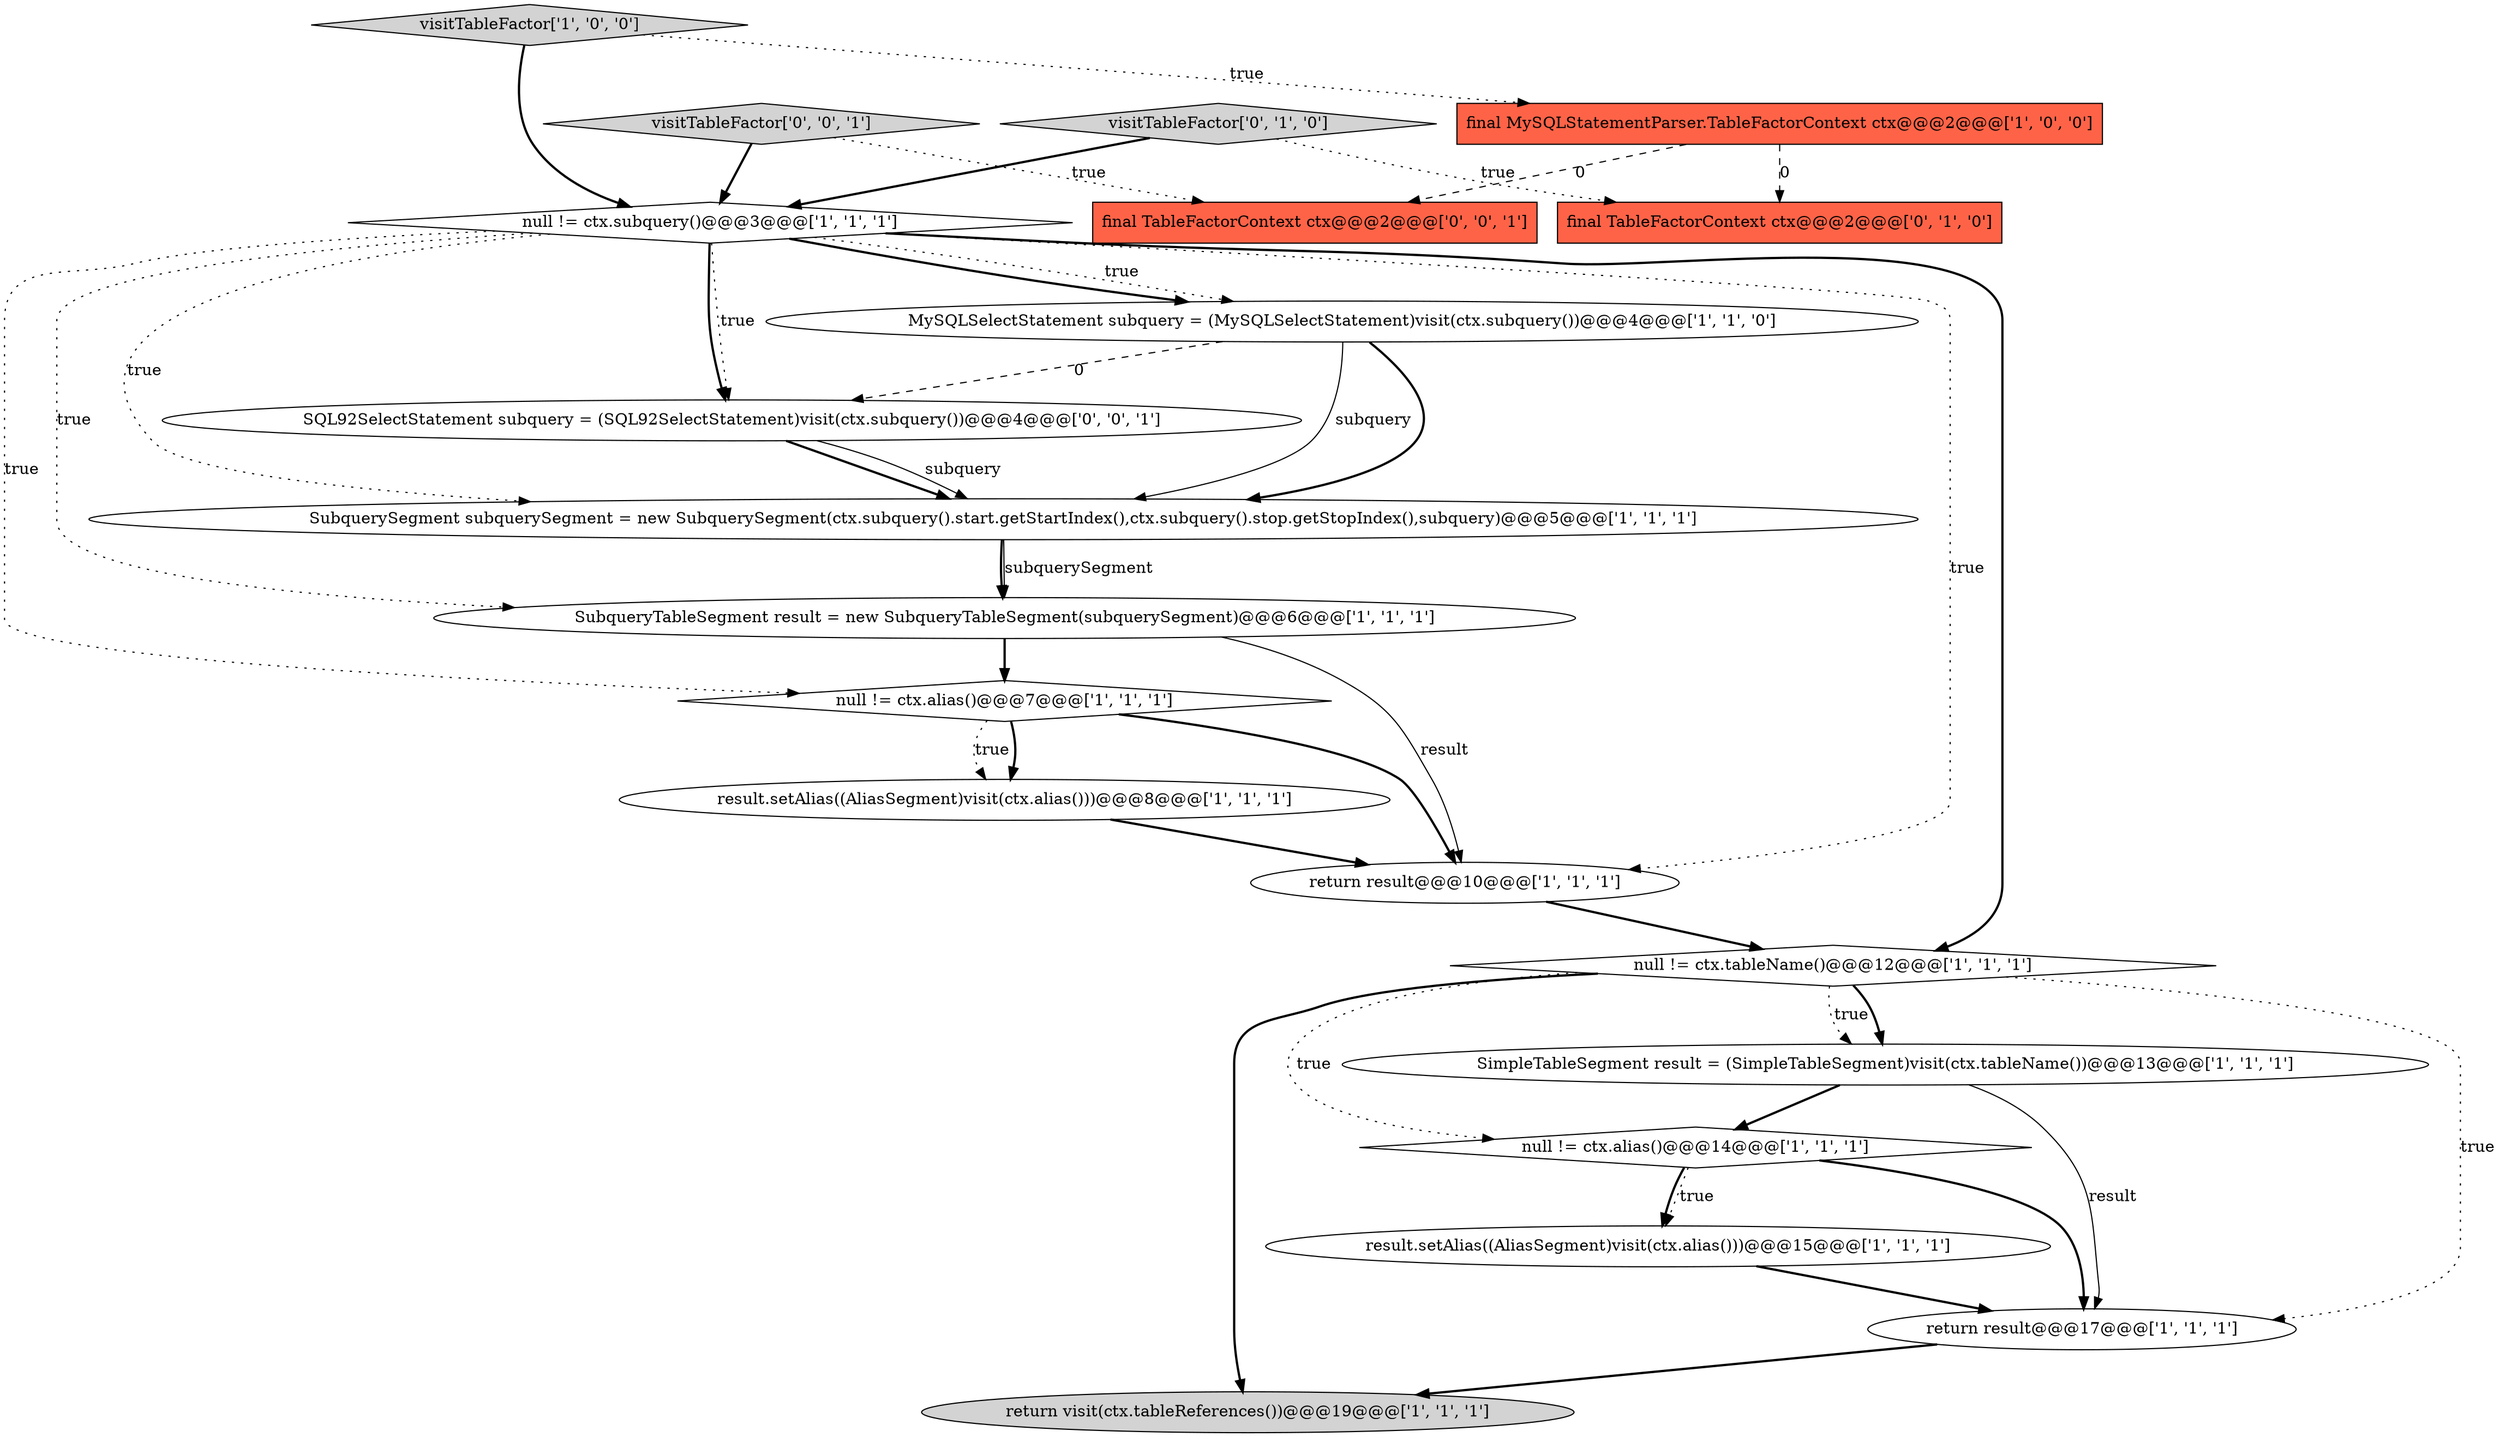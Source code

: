 digraph {
3 [style = filled, label = "SimpleTableSegment result = (SimpleTableSegment)visit(ctx.tableName())@@@13@@@['1', '1', '1']", fillcolor = white, shape = ellipse image = "AAA0AAABBB1BBB"];
0 [style = filled, label = "return visit(ctx.tableReferences())@@@19@@@['1', '1', '1']", fillcolor = lightgray, shape = ellipse image = "AAA0AAABBB1BBB"];
13 [style = filled, label = "return result@@@10@@@['1', '1', '1']", fillcolor = white, shape = ellipse image = "AAA0AAABBB1BBB"];
6 [style = filled, label = "null != ctx.alias()@@@14@@@['1', '1', '1']", fillcolor = white, shape = diamond image = "AAA0AAABBB1BBB"];
8 [style = filled, label = "MySQLSelectStatement subquery = (MySQLSelectStatement)visit(ctx.subquery())@@@4@@@['1', '1', '0']", fillcolor = white, shape = ellipse image = "AAA0AAABBB1BBB"];
9 [style = filled, label = "visitTableFactor['1', '0', '0']", fillcolor = lightgray, shape = diamond image = "AAA0AAABBB1BBB"];
18 [style = filled, label = "final TableFactorContext ctx@@@2@@@['0', '0', '1']", fillcolor = tomato, shape = box image = "AAA0AAABBB3BBB"];
2 [style = filled, label = "null != ctx.tableName()@@@12@@@['1', '1', '1']", fillcolor = white, shape = diamond image = "AAA0AAABBB1BBB"];
19 [style = filled, label = "SQL92SelectStatement subquery = (SQL92SelectStatement)visit(ctx.subquery())@@@4@@@['0', '0', '1']", fillcolor = white, shape = ellipse image = "AAA0AAABBB3BBB"];
11 [style = filled, label = "result.setAlias((AliasSegment)visit(ctx.alias()))@@@8@@@['1', '1', '1']", fillcolor = white, shape = ellipse image = "AAA0AAABBB1BBB"];
10 [style = filled, label = "SubqueryTableSegment result = new SubqueryTableSegment(subquerySegment)@@@6@@@['1', '1', '1']", fillcolor = white, shape = ellipse image = "AAA0AAABBB1BBB"];
5 [style = filled, label = "null != ctx.subquery()@@@3@@@['1', '1', '1']", fillcolor = white, shape = diamond image = "AAA0AAABBB1BBB"];
17 [style = filled, label = "visitTableFactor['0', '0', '1']", fillcolor = lightgray, shape = diamond image = "AAA0AAABBB3BBB"];
1 [style = filled, label = "result.setAlias((AliasSegment)visit(ctx.alias()))@@@15@@@['1', '1', '1']", fillcolor = white, shape = ellipse image = "AAA0AAABBB1BBB"];
4 [style = filled, label = "final MySQLStatementParser.TableFactorContext ctx@@@2@@@['1', '0', '0']", fillcolor = tomato, shape = box image = "AAA1AAABBB1BBB"];
16 [style = filled, label = "final TableFactorContext ctx@@@2@@@['0', '1', '0']", fillcolor = tomato, shape = box image = "AAA1AAABBB2BBB"];
15 [style = filled, label = "visitTableFactor['0', '1', '0']", fillcolor = lightgray, shape = diamond image = "AAA0AAABBB2BBB"];
12 [style = filled, label = "SubquerySegment subquerySegment = new SubquerySegment(ctx.subquery().start.getStartIndex(),ctx.subquery().stop.getStopIndex(),subquery)@@@5@@@['1', '1', '1']", fillcolor = white, shape = ellipse image = "AAA0AAABBB1BBB"];
7 [style = filled, label = "null != ctx.alias()@@@7@@@['1', '1', '1']", fillcolor = white, shape = diamond image = "AAA0AAABBB1BBB"];
14 [style = filled, label = "return result@@@17@@@['1', '1', '1']", fillcolor = white, shape = ellipse image = "AAA0AAABBB1BBB"];
2->3 [style = dotted, label="true"];
7->13 [style = bold, label=""];
8->12 [style = solid, label="subquery"];
4->18 [style = dashed, label="0"];
5->8 [style = bold, label=""];
8->19 [style = dashed, label="0"];
17->5 [style = bold, label=""];
7->11 [style = bold, label=""];
4->16 [style = dashed, label="0"];
17->18 [style = dotted, label="true"];
19->12 [style = bold, label=""];
5->10 [style = dotted, label="true"];
5->19 [style = dotted, label="true"];
2->3 [style = bold, label=""];
3->14 [style = solid, label="result"];
6->1 [style = dotted, label="true"];
3->6 [style = bold, label=""];
5->12 [style = dotted, label="true"];
15->16 [style = dotted, label="true"];
10->7 [style = bold, label=""];
15->5 [style = bold, label=""];
6->14 [style = bold, label=""];
5->19 [style = bold, label=""];
6->1 [style = bold, label=""];
5->13 [style = dotted, label="true"];
5->2 [style = bold, label=""];
12->10 [style = bold, label=""];
2->0 [style = bold, label=""];
7->11 [style = dotted, label="true"];
14->0 [style = bold, label=""];
2->6 [style = dotted, label="true"];
5->7 [style = dotted, label="true"];
11->13 [style = bold, label=""];
9->5 [style = bold, label=""];
9->4 [style = dotted, label="true"];
2->14 [style = dotted, label="true"];
1->14 [style = bold, label=""];
5->8 [style = dotted, label="true"];
10->13 [style = solid, label="result"];
19->12 [style = solid, label="subquery"];
12->10 [style = solid, label="subquerySegment"];
8->12 [style = bold, label=""];
13->2 [style = bold, label=""];
}
